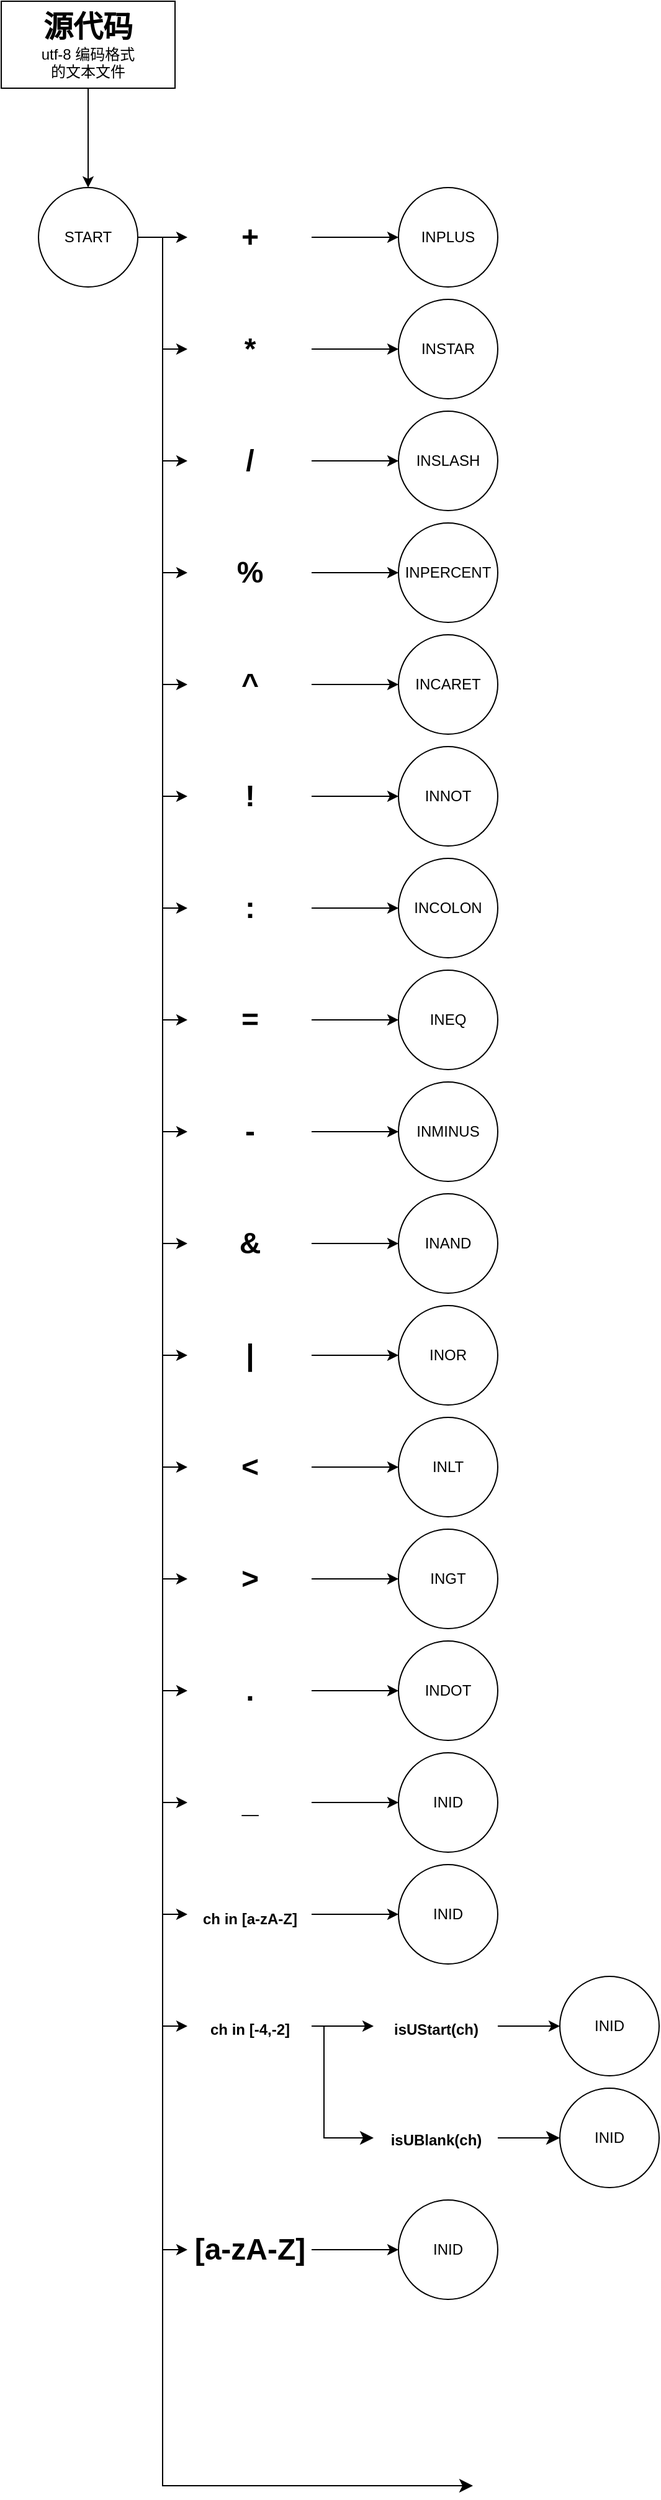 <mxfile version="24.7.14">
  <diagram name="第 1 页" id="KI1udPQKqIKra192JpRY">
    <mxGraphModel dx="1628" dy="799" grid="1" gridSize="10" guides="1" tooltips="1" connect="1" arrows="1" fold="1" page="1" pageScale="1" pageWidth="827" pageHeight="1169" math="0" shadow="0">
      <root>
        <mxCell id="0" />
        <mxCell id="1" parent="0" />
        <mxCell id="VV1-WSSh1_EVQnIz84K7-1" value="&lt;b&gt;&lt;font style=&quot;font-size: 24px;&quot;&gt;源代码&lt;/font&gt;&lt;/b&gt;&lt;div&gt;utf-8 编码格式&lt;/div&gt;&lt;div&gt;的文本文件&lt;/div&gt;" style="rounded=0;whiteSpace=wrap;html=1;" vertex="1" parent="1">
          <mxGeometry x="40" y="50" width="140" height="70" as="geometry" />
        </mxCell>
        <mxCell id="VV1-WSSh1_EVQnIz84K7-2" value="" style="endArrow=classic;html=1;rounded=0;exitX=0.5;exitY=1;exitDx=0;exitDy=0;" edge="1" parent="1" source="VV1-WSSh1_EVQnIz84K7-1" target="VV1-WSSh1_EVQnIz84K7-3">
          <mxGeometry width="50" height="50" relative="1" as="geometry">
            <mxPoint x="220" y="120" as="sourcePoint" />
            <mxPoint x="390" y="300" as="targetPoint" />
          </mxGeometry>
        </mxCell>
        <mxCell id="VV1-WSSh1_EVQnIz84K7-3" value="START" style="ellipse;whiteSpace=wrap;html=1;aspect=fixed;" vertex="1" parent="1">
          <mxGeometry x="70" y="200" width="80" height="80" as="geometry" />
        </mxCell>
        <mxCell id="VV1-WSSh1_EVQnIz84K7-4" value="" style="endArrow=classic;html=1;rounded=0;exitX=1;exitY=0.5;exitDx=0;exitDy=0;entryX=0;entryY=0.5;entryDx=0;entryDy=0;" edge="1" parent="1" source="VV1-WSSh1_EVQnIz84K7-6" target="VV1-WSSh1_EVQnIz84K7-5">
          <mxGeometry width="50" height="50" relative="1" as="geometry">
            <mxPoint x="250" y="260" as="sourcePoint" />
            <mxPoint x="330" y="240" as="targetPoint" />
          </mxGeometry>
        </mxCell>
        <mxCell id="VV1-WSSh1_EVQnIz84K7-5" value="INPLUS" style="ellipse;whiteSpace=wrap;html=1;aspect=fixed;" vertex="1" parent="1">
          <mxGeometry x="360" y="200" width="80" height="80" as="geometry" />
        </mxCell>
        <mxCell id="VV1-WSSh1_EVQnIz84K7-8" value="" style="endArrow=classic;html=1;rounded=0;exitX=1;exitY=0.5;exitDx=0;exitDy=0;" edge="1" parent="1" source="VV1-WSSh1_EVQnIz84K7-3" target="VV1-WSSh1_EVQnIz84K7-6">
          <mxGeometry width="50" height="50" relative="1" as="geometry">
            <mxPoint x="150" y="240" as="sourcePoint" />
            <mxPoint x="330" y="240" as="targetPoint" />
          </mxGeometry>
        </mxCell>
        <mxCell id="VV1-WSSh1_EVQnIz84K7-6" value="+" style="text;strokeColor=none;fillColor=none;html=1;fontSize=24;fontStyle=1;verticalAlign=middle;align=center;" vertex="1" parent="1">
          <mxGeometry x="190" y="220" width="100" height="40" as="geometry" />
        </mxCell>
        <mxCell id="VV1-WSSh1_EVQnIz84K7-11" value="" style="edgeStyle=segmentEdgeStyle;endArrow=classic;html=1;curved=0;rounded=0;endSize=8;startSize=8;" edge="1" parent="1">
          <mxGeometry width="50" height="50" relative="1" as="geometry">
            <mxPoint x="170" y="240" as="sourcePoint" />
            <mxPoint x="420" y="2050" as="targetPoint" />
            <Array as="points">
              <mxPoint x="170" y="1020" />
              <mxPoint x="170" y="2050" />
            </Array>
          </mxGeometry>
        </mxCell>
        <mxCell id="VV1-WSSh1_EVQnIz84K7-12" value="" style="endArrow=classic;html=1;rounded=0;entryX=0;entryY=0.5;entryDx=0;entryDy=0;" edge="1" parent="1" source="VV1-WSSh1_EVQnIz84K7-13" target="VV1-WSSh1_EVQnIz84K7-15">
          <mxGeometry width="50" height="50" relative="1" as="geometry">
            <mxPoint x="170" y="420" as="sourcePoint" />
            <mxPoint x="360" y="420" as="targetPoint" />
          </mxGeometry>
        </mxCell>
        <mxCell id="VV1-WSSh1_EVQnIz84K7-14" value="" style="endArrow=classic;html=1;rounded=0;" edge="1" parent="1" target="VV1-WSSh1_EVQnIz84K7-13">
          <mxGeometry width="50" height="50" relative="1" as="geometry">
            <mxPoint x="170" y="420" as="sourcePoint" />
            <mxPoint x="340" y="420" as="targetPoint" />
          </mxGeometry>
        </mxCell>
        <mxCell id="VV1-WSSh1_EVQnIz84K7-13" value="/" style="text;strokeColor=none;fillColor=none;html=1;fontSize=24;fontStyle=1;verticalAlign=middle;align=center;" vertex="1" parent="1">
          <mxGeometry x="190" y="400" width="100" height="40" as="geometry" />
        </mxCell>
        <mxCell id="VV1-WSSh1_EVQnIz84K7-15" value="INSLASH" style="ellipse;whiteSpace=wrap;html=1;aspect=fixed;" vertex="1" parent="1">
          <mxGeometry x="360" y="380" width="80" height="80" as="geometry" />
        </mxCell>
        <mxCell id="VV1-WSSh1_EVQnIz84K7-40" value="" style="endArrow=classic;html=1;rounded=0;entryX=0;entryY=0.5;entryDx=0;entryDy=0;" edge="1" parent="1" source="VV1-WSSh1_EVQnIz84K7-42" target="VV1-WSSh1_EVQnIz84K7-43">
          <mxGeometry width="50" height="50" relative="1" as="geometry">
            <mxPoint x="170" y="330" as="sourcePoint" />
            <mxPoint x="360" y="330" as="targetPoint" />
          </mxGeometry>
        </mxCell>
        <mxCell id="VV1-WSSh1_EVQnIz84K7-41" value="" style="endArrow=classic;html=1;rounded=0;" edge="1" parent="1" target="VV1-WSSh1_EVQnIz84K7-42">
          <mxGeometry width="50" height="50" relative="1" as="geometry">
            <mxPoint x="170" y="330" as="sourcePoint" />
            <mxPoint x="340" y="330" as="targetPoint" />
          </mxGeometry>
        </mxCell>
        <mxCell id="VV1-WSSh1_EVQnIz84K7-42" value="*" style="text;strokeColor=none;fillColor=none;html=1;fontSize=24;fontStyle=1;verticalAlign=middle;align=center;" vertex="1" parent="1">
          <mxGeometry x="190" y="310" width="100" height="40" as="geometry" />
        </mxCell>
        <mxCell id="VV1-WSSh1_EVQnIz84K7-43" value="INSTAR" style="ellipse;whiteSpace=wrap;html=1;aspect=fixed;" vertex="1" parent="1">
          <mxGeometry x="360" y="290" width="80" height="80" as="geometry" />
        </mxCell>
        <mxCell id="VV1-WSSh1_EVQnIz84K7-44" value="" style="endArrow=classic;html=1;rounded=0;entryX=0;entryY=0.5;entryDx=0;entryDy=0;" edge="1" parent="1" source="VV1-WSSh1_EVQnIz84K7-46" target="VV1-WSSh1_EVQnIz84K7-47">
          <mxGeometry width="50" height="50" relative="1" as="geometry">
            <mxPoint x="170" y="510" as="sourcePoint" />
            <mxPoint x="360" y="510" as="targetPoint" />
          </mxGeometry>
        </mxCell>
        <mxCell id="VV1-WSSh1_EVQnIz84K7-45" value="" style="endArrow=classic;html=1;rounded=0;" edge="1" parent="1" target="VV1-WSSh1_EVQnIz84K7-46">
          <mxGeometry width="50" height="50" relative="1" as="geometry">
            <mxPoint x="170" y="510" as="sourcePoint" />
            <mxPoint x="340" y="510" as="targetPoint" />
          </mxGeometry>
        </mxCell>
        <mxCell id="VV1-WSSh1_EVQnIz84K7-46" value="%" style="text;strokeColor=none;fillColor=none;html=1;fontSize=24;fontStyle=1;verticalAlign=middle;align=center;" vertex="1" parent="1">
          <mxGeometry x="190" y="490" width="100" height="40" as="geometry" />
        </mxCell>
        <mxCell id="VV1-WSSh1_EVQnIz84K7-47" value="INPERCENT" style="ellipse;whiteSpace=wrap;html=1;aspect=fixed;" vertex="1" parent="1">
          <mxGeometry x="360" y="470" width="80" height="80" as="geometry" />
        </mxCell>
        <mxCell id="VV1-WSSh1_EVQnIz84K7-48" value="" style="endArrow=classic;html=1;rounded=0;entryX=0;entryY=0.5;entryDx=0;entryDy=0;" edge="1" parent="1" source="VV1-WSSh1_EVQnIz84K7-50" target="VV1-WSSh1_EVQnIz84K7-51">
          <mxGeometry width="50" height="50" relative="1" as="geometry">
            <mxPoint x="170" y="600" as="sourcePoint" />
            <mxPoint x="360" y="600" as="targetPoint" />
          </mxGeometry>
        </mxCell>
        <mxCell id="VV1-WSSh1_EVQnIz84K7-49" value="" style="endArrow=classic;html=1;rounded=0;" edge="1" parent="1" target="VV1-WSSh1_EVQnIz84K7-50">
          <mxGeometry width="50" height="50" relative="1" as="geometry">
            <mxPoint x="170" y="600" as="sourcePoint" />
            <mxPoint x="340" y="600" as="targetPoint" />
          </mxGeometry>
        </mxCell>
        <mxCell id="VV1-WSSh1_EVQnIz84K7-50" value="^" style="text;strokeColor=none;fillColor=none;html=1;fontSize=24;fontStyle=1;verticalAlign=middle;align=center;" vertex="1" parent="1">
          <mxGeometry x="190" y="580" width="100" height="40" as="geometry" />
        </mxCell>
        <mxCell id="VV1-WSSh1_EVQnIz84K7-51" value="INCARET" style="ellipse;whiteSpace=wrap;html=1;aspect=fixed;" vertex="1" parent="1">
          <mxGeometry x="360" y="560" width="80" height="80" as="geometry" />
        </mxCell>
        <mxCell id="VV1-WSSh1_EVQnIz84K7-52" value="" style="endArrow=classic;html=1;rounded=0;entryX=0;entryY=0.5;entryDx=0;entryDy=0;" edge="1" parent="1" source="VV1-WSSh1_EVQnIz84K7-54" target="VV1-WSSh1_EVQnIz84K7-55">
          <mxGeometry width="50" height="50" relative="1" as="geometry">
            <mxPoint x="170" y="690" as="sourcePoint" />
            <mxPoint x="360" y="690" as="targetPoint" />
          </mxGeometry>
        </mxCell>
        <mxCell id="VV1-WSSh1_EVQnIz84K7-53" value="" style="endArrow=classic;html=1;rounded=0;" edge="1" parent="1" target="VV1-WSSh1_EVQnIz84K7-54">
          <mxGeometry width="50" height="50" relative="1" as="geometry">
            <mxPoint x="170" y="690" as="sourcePoint" />
            <mxPoint x="340" y="690" as="targetPoint" />
          </mxGeometry>
        </mxCell>
        <mxCell id="VV1-WSSh1_EVQnIz84K7-54" value="!" style="text;strokeColor=none;fillColor=none;html=1;fontSize=24;fontStyle=1;verticalAlign=middle;align=center;" vertex="1" parent="1">
          <mxGeometry x="190" y="670" width="100" height="40" as="geometry" />
        </mxCell>
        <mxCell id="VV1-WSSh1_EVQnIz84K7-55" value="INNOT" style="ellipse;whiteSpace=wrap;html=1;aspect=fixed;" vertex="1" parent="1">
          <mxGeometry x="360" y="650" width="80" height="80" as="geometry" />
        </mxCell>
        <mxCell id="VV1-WSSh1_EVQnIz84K7-56" value="" style="endArrow=classic;html=1;rounded=0;entryX=0;entryY=0.5;entryDx=0;entryDy=0;" edge="1" parent="1" source="VV1-WSSh1_EVQnIz84K7-58" target="VV1-WSSh1_EVQnIz84K7-59">
          <mxGeometry width="50" height="50" relative="1" as="geometry">
            <mxPoint x="170" y="780" as="sourcePoint" />
            <mxPoint x="360" y="780" as="targetPoint" />
          </mxGeometry>
        </mxCell>
        <mxCell id="VV1-WSSh1_EVQnIz84K7-57" value="" style="endArrow=classic;html=1;rounded=0;" edge="1" parent="1" target="VV1-WSSh1_EVQnIz84K7-58">
          <mxGeometry width="50" height="50" relative="1" as="geometry">
            <mxPoint x="170" y="780" as="sourcePoint" />
            <mxPoint x="340" y="780" as="targetPoint" />
          </mxGeometry>
        </mxCell>
        <mxCell id="VV1-WSSh1_EVQnIz84K7-58" value=":" style="text;strokeColor=none;fillColor=none;html=1;fontSize=24;fontStyle=1;verticalAlign=middle;align=center;" vertex="1" parent="1">
          <mxGeometry x="190" y="760" width="100" height="40" as="geometry" />
        </mxCell>
        <mxCell id="VV1-WSSh1_EVQnIz84K7-59" value="INCOLON" style="ellipse;whiteSpace=wrap;html=1;aspect=fixed;" vertex="1" parent="1">
          <mxGeometry x="360" y="740" width="80" height="80" as="geometry" />
        </mxCell>
        <mxCell id="VV1-WSSh1_EVQnIz84K7-60" value="" style="endArrow=classic;html=1;rounded=0;entryX=0;entryY=0.5;entryDx=0;entryDy=0;" edge="1" parent="1" source="VV1-WSSh1_EVQnIz84K7-62" target="VV1-WSSh1_EVQnIz84K7-63">
          <mxGeometry width="50" height="50" relative="1" as="geometry">
            <mxPoint x="170" y="960" as="sourcePoint" />
            <mxPoint x="360" y="960" as="targetPoint" />
          </mxGeometry>
        </mxCell>
        <mxCell id="VV1-WSSh1_EVQnIz84K7-61" value="" style="endArrow=classic;html=1;rounded=0;" edge="1" parent="1" target="VV1-WSSh1_EVQnIz84K7-62">
          <mxGeometry width="50" height="50" relative="1" as="geometry">
            <mxPoint x="170" y="960" as="sourcePoint" />
            <mxPoint x="340" y="960" as="targetPoint" />
          </mxGeometry>
        </mxCell>
        <mxCell id="VV1-WSSh1_EVQnIz84K7-62" value="-" style="text;strokeColor=none;fillColor=none;html=1;fontSize=24;fontStyle=1;verticalAlign=middle;align=center;" vertex="1" parent="1">
          <mxGeometry x="190" y="940" width="100" height="40" as="geometry" />
        </mxCell>
        <mxCell id="VV1-WSSh1_EVQnIz84K7-63" value="INMINUS" style="ellipse;whiteSpace=wrap;html=1;aspect=fixed;" vertex="1" parent="1">
          <mxGeometry x="360" y="920" width="80" height="80" as="geometry" />
        </mxCell>
        <mxCell id="VV1-WSSh1_EVQnIz84K7-64" value="" style="endArrow=classic;html=1;rounded=0;entryX=0;entryY=0.5;entryDx=0;entryDy=0;" edge="1" parent="1" source="VV1-WSSh1_EVQnIz84K7-66" target="VV1-WSSh1_EVQnIz84K7-67">
          <mxGeometry width="50" height="50" relative="1" as="geometry">
            <mxPoint x="170" y="870" as="sourcePoint" />
            <mxPoint x="360" y="870" as="targetPoint" />
          </mxGeometry>
        </mxCell>
        <mxCell id="VV1-WSSh1_EVQnIz84K7-65" value="" style="endArrow=classic;html=1;rounded=0;" edge="1" parent="1" target="VV1-WSSh1_EVQnIz84K7-66">
          <mxGeometry width="50" height="50" relative="1" as="geometry">
            <mxPoint x="170" y="870" as="sourcePoint" />
            <mxPoint x="340" y="870" as="targetPoint" />
          </mxGeometry>
        </mxCell>
        <mxCell id="VV1-WSSh1_EVQnIz84K7-66" value="=" style="text;strokeColor=none;fillColor=none;html=1;fontSize=24;fontStyle=1;verticalAlign=middle;align=center;" vertex="1" parent="1">
          <mxGeometry x="190" y="850" width="100" height="40" as="geometry" />
        </mxCell>
        <mxCell id="VV1-WSSh1_EVQnIz84K7-67" value="INEQ" style="ellipse;whiteSpace=wrap;html=1;aspect=fixed;" vertex="1" parent="1">
          <mxGeometry x="360" y="830" width="80" height="80" as="geometry" />
        </mxCell>
        <mxCell id="VV1-WSSh1_EVQnIz84K7-68" value="" style="endArrow=classic;html=1;rounded=0;entryX=0;entryY=0.5;entryDx=0;entryDy=0;" edge="1" parent="1" source="VV1-WSSh1_EVQnIz84K7-70" target="VV1-WSSh1_EVQnIz84K7-71">
          <mxGeometry width="50" height="50" relative="1" as="geometry">
            <mxPoint x="170" y="1050" as="sourcePoint" />
            <mxPoint x="360" y="1050" as="targetPoint" />
          </mxGeometry>
        </mxCell>
        <mxCell id="VV1-WSSh1_EVQnIz84K7-69" value="" style="endArrow=classic;html=1;rounded=0;" edge="1" parent="1" target="VV1-WSSh1_EVQnIz84K7-70">
          <mxGeometry width="50" height="50" relative="1" as="geometry">
            <mxPoint x="170" y="1050" as="sourcePoint" />
            <mxPoint x="340" y="1050" as="targetPoint" />
          </mxGeometry>
        </mxCell>
        <mxCell id="VV1-WSSh1_EVQnIz84K7-70" value="&amp;amp;" style="text;strokeColor=none;fillColor=none;html=1;fontSize=24;fontStyle=1;verticalAlign=middle;align=center;" vertex="1" parent="1">
          <mxGeometry x="190" y="1030" width="100" height="40" as="geometry" />
        </mxCell>
        <mxCell id="VV1-WSSh1_EVQnIz84K7-71" value="INAND" style="ellipse;whiteSpace=wrap;html=1;aspect=fixed;" vertex="1" parent="1">
          <mxGeometry x="360" y="1010" width="80" height="80" as="geometry" />
        </mxCell>
        <mxCell id="VV1-WSSh1_EVQnIz84K7-72" value="" style="endArrow=classic;html=1;rounded=0;entryX=0;entryY=0.5;entryDx=0;entryDy=0;" edge="1" parent="1" source="VV1-WSSh1_EVQnIz84K7-74" target="VV1-WSSh1_EVQnIz84K7-75">
          <mxGeometry width="50" height="50" relative="1" as="geometry">
            <mxPoint x="170" y="1140" as="sourcePoint" />
            <mxPoint x="360" y="1140" as="targetPoint" />
          </mxGeometry>
        </mxCell>
        <mxCell id="VV1-WSSh1_EVQnIz84K7-73" value="" style="endArrow=classic;html=1;rounded=0;" edge="1" parent="1" target="VV1-WSSh1_EVQnIz84K7-74">
          <mxGeometry width="50" height="50" relative="1" as="geometry">
            <mxPoint x="170" y="1140" as="sourcePoint" />
            <mxPoint x="340" y="1140" as="targetPoint" />
          </mxGeometry>
        </mxCell>
        <mxCell id="VV1-WSSh1_EVQnIz84K7-74" value="|" style="text;strokeColor=none;fillColor=none;html=1;fontSize=24;fontStyle=1;verticalAlign=middle;align=center;" vertex="1" parent="1">
          <mxGeometry x="190" y="1120" width="100" height="40" as="geometry" />
        </mxCell>
        <mxCell id="VV1-WSSh1_EVQnIz84K7-75" value="INOR" style="ellipse;whiteSpace=wrap;html=1;aspect=fixed;" vertex="1" parent="1">
          <mxGeometry x="360" y="1100" width="80" height="80" as="geometry" />
        </mxCell>
        <mxCell id="VV1-WSSh1_EVQnIz84K7-76" value="" style="endArrow=classic;html=1;rounded=0;entryX=0;entryY=0.5;entryDx=0;entryDy=0;" edge="1" parent="1" source="VV1-WSSh1_EVQnIz84K7-78" target="VV1-WSSh1_EVQnIz84K7-79">
          <mxGeometry width="50" height="50" relative="1" as="geometry">
            <mxPoint x="170" y="1230" as="sourcePoint" />
            <mxPoint x="360" y="1230" as="targetPoint" />
          </mxGeometry>
        </mxCell>
        <mxCell id="VV1-WSSh1_EVQnIz84K7-77" value="" style="endArrow=classic;html=1;rounded=0;" edge="1" parent="1" target="VV1-WSSh1_EVQnIz84K7-78">
          <mxGeometry width="50" height="50" relative="1" as="geometry">
            <mxPoint x="170" y="1230" as="sourcePoint" />
            <mxPoint x="340" y="1230" as="targetPoint" />
          </mxGeometry>
        </mxCell>
        <mxCell id="VV1-WSSh1_EVQnIz84K7-78" value="&amp;lt;" style="text;strokeColor=none;fillColor=none;html=1;fontSize=24;fontStyle=1;verticalAlign=middle;align=center;" vertex="1" parent="1">
          <mxGeometry x="190" y="1210" width="100" height="40" as="geometry" />
        </mxCell>
        <mxCell id="VV1-WSSh1_EVQnIz84K7-79" value="INLT" style="ellipse;whiteSpace=wrap;html=1;aspect=fixed;" vertex="1" parent="1">
          <mxGeometry x="360" y="1190" width="80" height="80" as="geometry" />
        </mxCell>
        <mxCell id="VV1-WSSh1_EVQnIz84K7-80" value="" style="endArrow=classic;html=1;rounded=0;entryX=0;entryY=0.5;entryDx=0;entryDy=0;" edge="1" parent="1" source="VV1-WSSh1_EVQnIz84K7-82" target="VV1-WSSh1_EVQnIz84K7-83">
          <mxGeometry width="50" height="50" relative="1" as="geometry">
            <mxPoint x="170" y="1320" as="sourcePoint" />
            <mxPoint x="360" y="1320" as="targetPoint" />
          </mxGeometry>
        </mxCell>
        <mxCell id="VV1-WSSh1_EVQnIz84K7-81" value="" style="endArrow=classic;html=1;rounded=0;" edge="1" parent="1" target="VV1-WSSh1_EVQnIz84K7-82">
          <mxGeometry width="50" height="50" relative="1" as="geometry">
            <mxPoint x="170" y="1320" as="sourcePoint" />
            <mxPoint x="340" y="1320" as="targetPoint" />
          </mxGeometry>
        </mxCell>
        <mxCell id="VV1-WSSh1_EVQnIz84K7-82" value="&amp;gt;" style="text;strokeColor=none;fillColor=none;html=1;fontSize=24;fontStyle=1;verticalAlign=middle;align=center;" vertex="1" parent="1">
          <mxGeometry x="190" y="1300" width="100" height="40" as="geometry" />
        </mxCell>
        <mxCell id="VV1-WSSh1_EVQnIz84K7-83" value="INGT" style="ellipse;whiteSpace=wrap;html=1;aspect=fixed;" vertex="1" parent="1">
          <mxGeometry x="360" y="1280" width="80" height="80" as="geometry" />
        </mxCell>
        <mxCell id="VV1-WSSh1_EVQnIz84K7-84" value="" style="endArrow=classic;html=1;rounded=0;entryX=0;entryY=0.5;entryDx=0;entryDy=0;" edge="1" parent="1" source="VV1-WSSh1_EVQnIz84K7-86" target="VV1-WSSh1_EVQnIz84K7-87">
          <mxGeometry width="50" height="50" relative="1" as="geometry">
            <mxPoint x="170" y="1410" as="sourcePoint" />
            <mxPoint x="360" y="1410" as="targetPoint" />
          </mxGeometry>
        </mxCell>
        <mxCell id="VV1-WSSh1_EVQnIz84K7-85" value="" style="endArrow=classic;html=1;rounded=0;" edge="1" parent="1" target="VV1-WSSh1_EVQnIz84K7-86">
          <mxGeometry width="50" height="50" relative="1" as="geometry">
            <mxPoint x="170" y="1410" as="sourcePoint" />
            <mxPoint x="340" y="1410" as="targetPoint" />
          </mxGeometry>
        </mxCell>
        <mxCell id="VV1-WSSh1_EVQnIz84K7-86" value="." style="text;strokeColor=none;fillColor=none;html=1;fontSize=24;fontStyle=1;verticalAlign=middle;align=center;" vertex="1" parent="1">
          <mxGeometry x="190" y="1390" width="100" height="40" as="geometry" />
        </mxCell>
        <mxCell id="VV1-WSSh1_EVQnIz84K7-87" value="INDOT" style="ellipse;whiteSpace=wrap;html=1;aspect=fixed;" vertex="1" parent="1">
          <mxGeometry x="360" y="1370" width="80" height="80" as="geometry" />
        </mxCell>
        <mxCell id="VV1-WSSh1_EVQnIz84K7-88" value="" style="endArrow=classic;html=1;rounded=0;entryX=0;entryY=0.5;entryDx=0;entryDy=0;" edge="1" parent="1" source="VV1-WSSh1_EVQnIz84K7-90" target="VV1-WSSh1_EVQnIz84K7-91">
          <mxGeometry width="50" height="50" relative="1" as="geometry">
            <mxPoint x="170" y="1500" as="sourcePoint" />
            <mxPoint x="360" y="1500" as="targetPoint" />
          </mxGeometry>
        </mxCell>
        <mxCell id="VV1-WSSh1_EVQnIz84K7-89" value="" style="endArrow=classic;html=1;rounded=0;" edge="1" parent="1" target="VV1-WSSh1_EVQnIz84K7-90">
          <mxGeometry width="50" height="50" relative="1" as="geometry">
            <mxPoint x="170" y="1500" as="sourcePoint" />
            <mxPoint x="340" y="1500" as="targetPoint" />
          </mxGeometry>
        </mxCell>
        <mxCell id="VV1-WSSh1_EVQnIz84K7-90" value="_" style="text;strokeColor=none;fillColor=none;html=1;fontSize=24;fontStyle=1;verticalAlign=middle;align=center;" vertex="1" parent="1">
          <mxGeometry x="190" y="1480" width="100" height="40" as="geometry" />
        </mxCell>
        <mxCell id="VV1-WSSh1_EVQnIz84K7-91" value="INID" style="ellipse;whiteSpace=wrap;html=1;aspect=fixed;" vertex="1" parent="1">
          <mxGeometry x="360" y="1460" width="80" height="80" as="geometry" />
        </mxCell>
        <mxCell id="VV1-WSSh1_EVQnIz84K7-92" value="" style="endArrow=classic;html=1;rounded=0;entryX=0;entryY=0.5;entryDx=0;entryDy=0;" edge="1" parent="1" source="VV1-WSSh1_EVQnIz84K7-94" target="VV1-WSSh1_EVQnIz84K7-95">
          <mxGeometry width="50" height="50" relative="1" as="geometry">
            <mxPoint x="170" y="1590" as="sourcePoint" />
            <mxPoint x="360" y="1590" as="targetPoint" />
          </mxGeometry>
        </mxCell>
        <mxCell id="VV1-WSSh1_EVQnIz84K7-93" value="" style="endArrow=classic;html=1;rounded=0;" edge="1" parent="1" target="VV1-WSSh1_EVQnIz84K7-94">
          <mxGeometry width="50" height="50" relative="1" as="geometry">
            <mxPoint x="170" y="1590" as="sourcePoint" />
            <mxPoint x="340" y="1590" as="targetPoint" />
          </mxGeometry>
        </mxCell>
        <mxCell id="VV1-WSSh1_EVQnIz84K7-94" value="&lt;font style=&quot;font-size: 12px;&quot;&gt;ch in [a-zA-Z]&lt;/font&gt;" style="text;strokeColor=none;fillColor=none;html=1;fontSize=24;fontStyle=1;verticalAlign=middle;align=center;" vertex="1" parent="1">
          <mxGeometry x="190" y="1570" width="100" height="40" as="geometry" />
        </mxCell>
        <mxCell id="VV1-WSSh1_EVQnIz84K7-95" value="INID" style="ellipse;whiteSpace=wrap;html=1;aspect=fixed;" vertex="1" parent="1">
          <mxGeometry x="360" y="1550" width="80" height="80" as="geometry" />
        </mxCell>
        <mxCell id="VV1-WSSh1_EVQnIz84K7-96" value="" style="endArrow=classic;html=1;rounded=0;entryX=0;entryY=0.5;entryDx=0;entryDy=0;" edge="1" parent="1" source="VV1-WSSh1_EVQnIz84K7-108" target="VV1-WSSh1_EVQnIz84K7-99">
          <mxGeometry width="50" height="50" relative="1" as="geometry">
            <mxPoint x="170" y="1680" as="sourcePoint" />
            <mxPoint x="360" y="1680" as="targetPoint" />
          </mxGeometry>
        </mxCell>
        <mxCell id="VV1-WSSh1_EVQnIz84K7-97" value="" style="endArrow=classic;html=1;rounded=0;" edge="1" parent="1" target="VV1-WSSh1_EVQnIz84K7-98">
          <mxGeometry width="50" height="50" relative="1" as="geometry">
            <mxPoint x="170" y="1680" as="sourcePoint" />
            <mxPoint x="340" y="1680" as="targetPoint" />
          </mxGeometry>
        </mxCell>
        <mxCell id="VV1-WSSh1_EVQnIz84K7-98" value="&lt;p style=&quot;line-height: 0%;&quot;&gt;&lt;font style=&quot;font-size: 12px;&quot;&gt;ch in [-4,-2]&lt;/font&gt;&lt;/p&gt;&lt;p&gt;&lt;/p&gt;" style="text;strokeColor=none;fillColor=none;html=1;fontSize=24;fontStyle=1;verticalAlign=middle;align=center;" vertex="1" parent="1">
          <mxGeometry x="190" y="1660" width="100" height="40" as="geometry" />
        </mxCell>
        <mxCell id="VV1-WSSh1_EVQnIz84K7-99" value="INID" style="ellipse;whiteSpace=wrap;html=1;aspect=fixed;" vertex="1" parent="1">
          <mxGeometry x="490" y="1640" width="80" height="80" as="geometry" />
        </mxCell>
        <mxCell id="VV1-WSSh1_EVQnIz84K7-104" value="" style="endArrow=classic;html=1;rounded=0;entryX=0;entryY=0.5;entryDx=0;entryDy=0;" edge="1" parent="1" source="VV1-WSSh1_EVQnIz84K7-106" target="VV1-WSSh1_EVQnIz84K7-107">
          <mxGeometry width="50" height="50" relative="1" as="geometry">
            <mxPoint x="170" y="1860" as="sourcePoint" />
            <mxPoint x="360" y="1860" as="targetPoint" />
          </mxGeometry>
        </mxCell>
        <mxCell id="VV1-WSSh1_EVQnIz84K7-105" value="" style="endArrow=classic;html=1;rounded=0;" edge="1" parent="1" target="VV1-WSSh1_EVQnIz84K7-106">
          <mxGeometry width="50" height="50" relative="1" as="geometry">
            <mxPoint x="170" y="1860" as="sourcePoint" />
            <mxPoint x="340" y="1860" as="targetPoint" />
          </mxGeometry>
        </mxCell>
        <mxCell id="VV1-WSSh1_EVQnIz84K7-106" value="[a-zA-Z]" style="text;strokeColor=none;fillColor=none;html=1;fontSize=24;fontStyle=1;verticalAlign=middle;align=center;" vertex="1" parent="1">
          <mxGeometry x="190" y="1840" width="100" height="40" as="geometry" />
        </mxCell>
        <mxCell id="VV1-WSSh1_EVQnIz84K7-107" value="INID" style="ellipse;whiteSpace=wrap;html=1;aspect=fixed;" vertex="1" parent="1">
          <mxGeometry x="360" y="1820" width="80" height="80" as="geometry" />
        </mxCell>
        <mxCell id="VV1-WSSh1_EVQnIz84K7-109" value="" style="endArrow=classic;html=1;rounded=0;entryX=0;entryY=0.5;entryDx=0;entryDy=0;" edge="1" parent="1" source="VV1-WSSh1_EVQnIz84K7-98" target="VV1-WSSh1_EVQnIz84K7-108">
          <mxGeometry width="50" height="50" relative="1" as="geometry">
            <mxPoint x="290" y="1680" as="sourcePoint" />
            <mxPoint x="440" y="1680" as="targetPoint" />
          </mxGeometry>
        </mxCell>
        <mxCell id="VV1-WSSh1_EVQnIz84K7-108" value="&lt;p style=&quot;line-height: 0px;&quot;&gt;&lt;span style=&quot;font-size: 12px; background-color: initial;&quot;&gt;isUStart(ch)&lt;/span&gt;&lt;br&gt;&lt;/p&gt;" style="text;strokeColor=none;fillColor=none;html=1;fontSize=24;fontStyle=1;verticalAlign=middle;align=center;" vertex="1" parent="1">
          <mxGeometry x="340" y="1660" width="100" height="40" as="geometry" />
        </mxCell>
        <mxCell id="VV1-WSSh1_EVQnIz84K7-111" value="" style="edgeStyle=segmentEdgeStyle;endArrow=classic;html=1;curved=0;rounded=0;endSize=8;startSize=8;entryX=0;entryY=0.5;entryDx=0;entryDy=0;" edge="1" parent="1" source="VV1-WSSh1_EVQnIz84K7-113" target="VV1-WSSh1_EVQnIz84K7-112">
          <mxGeometry width="50" height="50" relative="1" as="geometry">
            <mxPoint x="300" y="1680" as="sourcePoint" />
            <mxPoint x="480.0" y="1769" as="targetPoint" />
            <Array as="points">
              <mxPoint x="340" y="1770" />
              <mxPoint x="340" y="1770" />
            </Array>
          </mxGeometry>
        </mxCell>
        <mxCell id="VV1-WSSh1_EVQnIz84K7-112" value="INID" style="ellipse;whiteSpace=wrap;html=1;aspect=fixed;" vertex="1" parent="1">
          <mxGeometry x="490" y="1730" width="80" height="80" as="geometry" />
        </mxCell>
        <mxCell id="VV1-WSSh1_EVQnIz84K7-115" value="" style="edgeStyle=segmentEdgeStyle;endArrow=classic;html=1;curved=0;rounded=0;endSize=8;startSize=8;entryX=0;entryY=0.5;entryDx=0;entryDy=0;" edge="1" parent="1" target="VV1-WSSh1_EVQnIz84K7-113">
          <mxGeometry width="50" height="50" relative="1" as="geometry">
            <mxPoint x="300" y="1680" as="sourcePoint" />
            <mxPoint x="490" y="1770" as="targetPoint" />
            <Array as="points">
              <mxPoint x="300" y="1770" />
              <mxPoint x="340" y="1770" />
            </Array>
          </mxGeometry>
        </mxCell>
        <mxCell id="VV1-WSSh1_EVQnIz84K7-113" value="&lt;p style=&quot;line-height: 170%;&quot;&gt;&lt;font style=&quot;font-size: 12px;&quot;&gt;isUBlank(ch)&lt;/font&gt;&lt;/p&gt;" style="text;strokeColor=none;fillColor=none;html=1;fontSize=24;fontStyle=1;verticalAlign=middle;align=center;" vertex="1" parent="1">
          <mxGeometry x="340" y="1750" width="100" height="40" as="geometry" />
        </mxCell>
      </root>
    </mxGraphModel>
  </diagram>
</mxfile>
